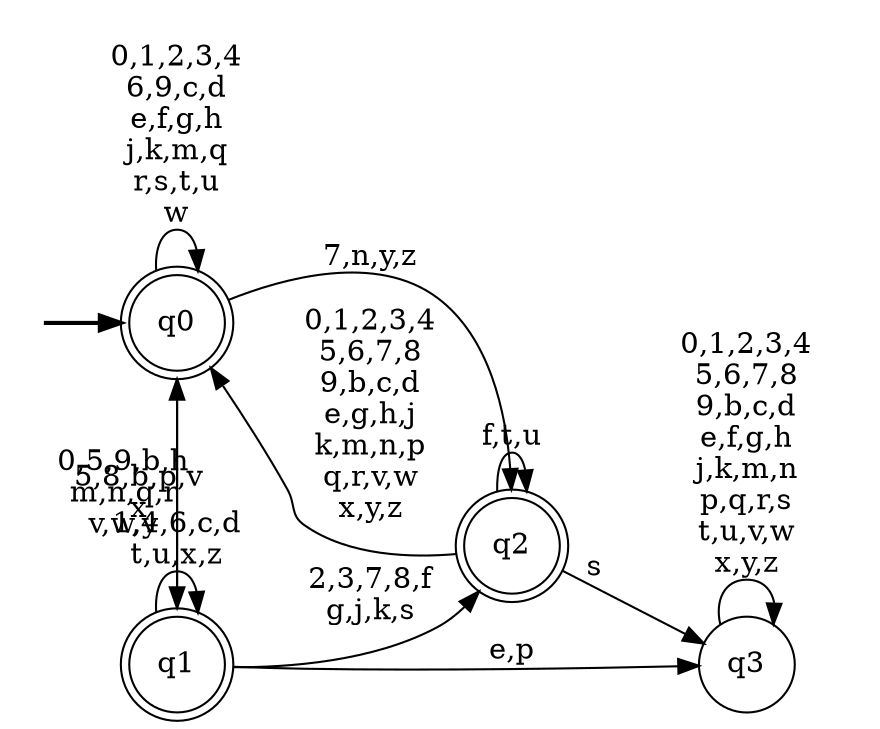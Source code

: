 digraph BlueStar {
__start0 [style = invis, shape = none, label = "", width = 0, height = 0];

rankdir=LR;
size="8,5";

s0 [style="rounded,filled", color="black", fillcolor="white" shape="doublecircle", label="q0"];
s1 [style="rounded,filled", color="black", fillcolor="white" shape="doublecircle", label="q1"];
s2 [style="rounded,filled", color="black", fillcolor="white" shape="doublecircle", label="q2"];
s3 [style="filled", color="black", fillcolor="white" shape="circle", label="q3"];
subgraph cluster_main { 
	graph [pad=".75", ranksep="0.15", nodesep="0.15"];
	 style=invis; 
	__start0 -> s0 [penwidth=2];
}
s0 -> s0 [label="0,1,2,3,4\n6,9,c,d\ne,f,g,h\nj,k,m,q\nr,s,t,u\nw"];
s0 -> s1 [label="5,8,b,p,v\nx"];
s0 -> s2 [label="7,n,y,z"];
s1 -> s0 [label="0,5,9,b,h\nm,n,q,r\nv,w,y"];
s1 -> s1 [label="1,4,6,c,d\nt,u,x,z"];
s1 -> s2 [label="2,3,7,8,f\ng,j,k,s"];
s1 -> s3 [label="e,p"];
s2 -> s0 [label="0,1,2,3,4\n5,6,7,8\n9,b,c,d\ne,g,h,j\nk,m,n,p\nq,r,v,w\nx,y,z"];
s2 -> s2 [label="f,t,u"];
s2 -> s3 [label="s"];
s3 -> s3 [label="0,1,2,3,4\n5,6,7,8\n9,b,c,d\ne,f,g,h\nj,k,m,n\np,q,r,s\nt,u,v,w\nx,y,z"];

}